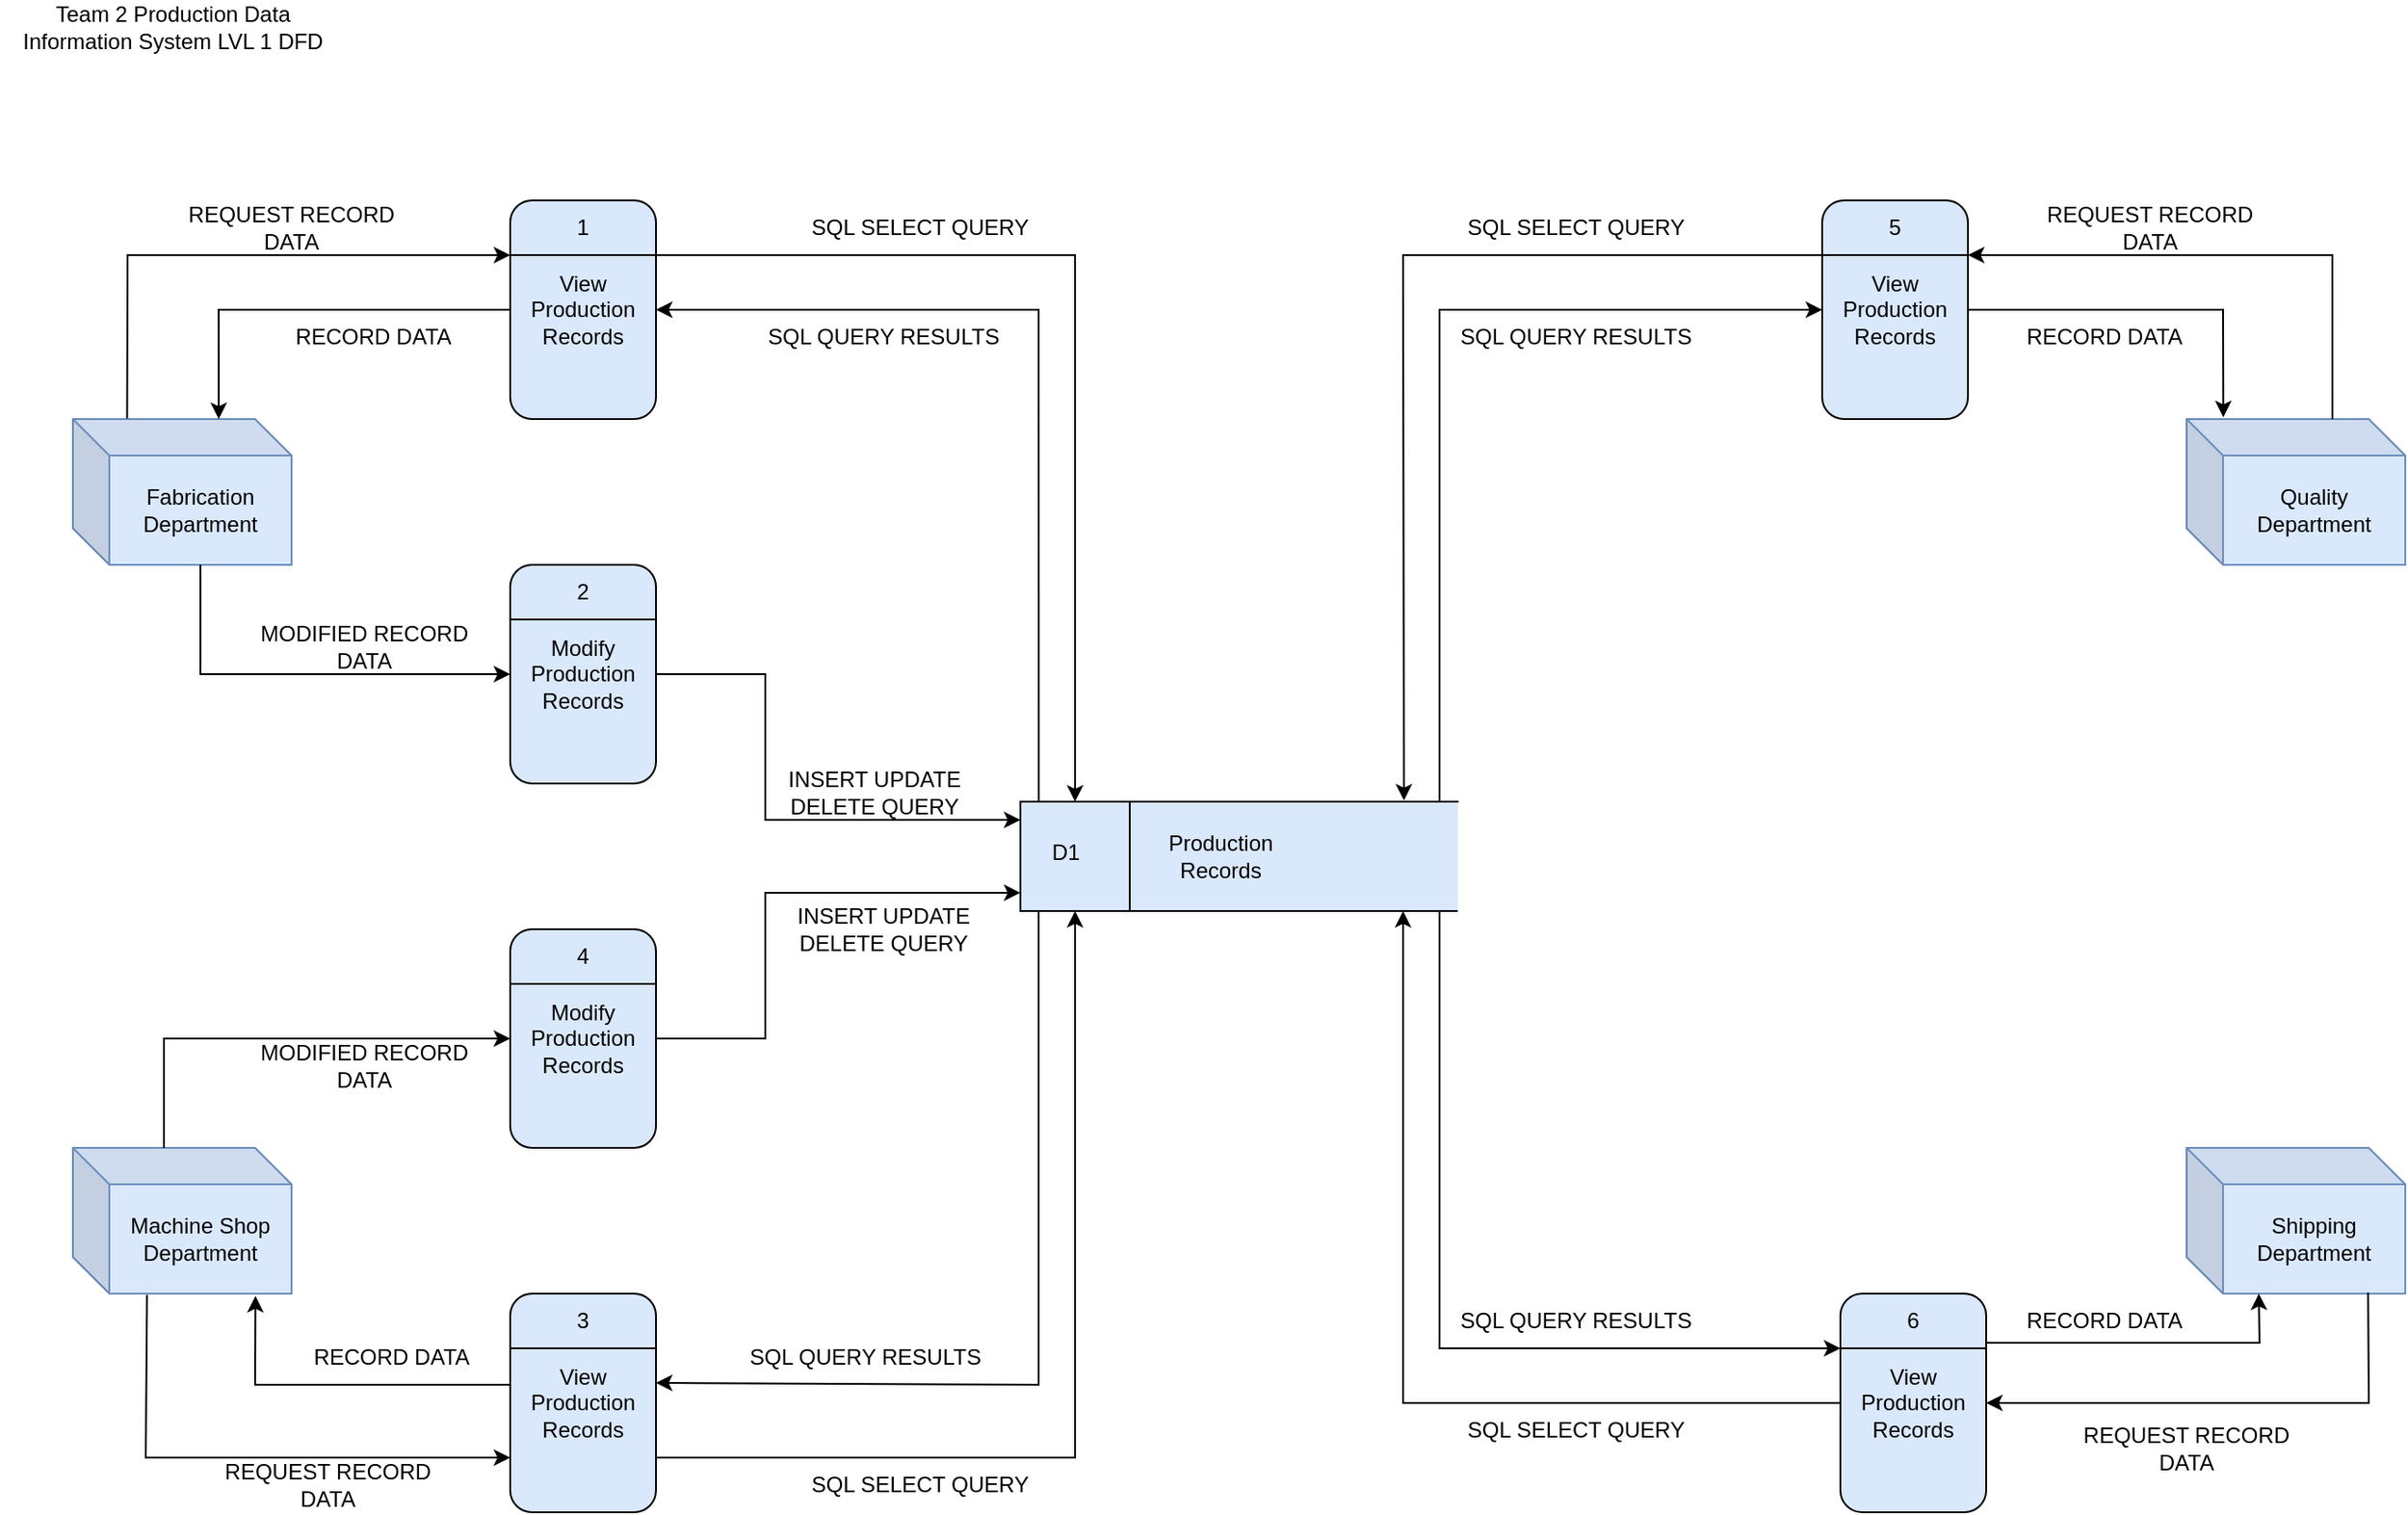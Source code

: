 <mxfile version="28.2.5">
  <diagram name="Page-1" id="cdMoMALlZJhh0rMfwUI2">
    <mxGraphModel dx="2078" dy="924" grid="0" gridSize="10" guides="1" tooltips="1" connect="1" arrows="1" fold="1" page="0" pageScale="1" pageWidth="850" pageHeight="1100" math="0" shadow="0">
      <root>
        <mxCell id="0" />
        <mxCell id="1" parent="0" />
        <mxCell id="Nxj7P1FDlBH2-qxjAzaY-1" value="Fabrication Department" style="shape=cube;whiteSpace=wrap;html=1;boundedLbl=1;backgroundOutline=1;darkOpacity=0.05;darkOpacity2=0.1;fillColor=#dae8fc;strokeColor=#6c8ebf;" vertex="1" parent="1">
          <mxGeometry x="-120" y="240" width="120" height="80" as="geometry" />
        </mxCell>
        <mxCell id="Nxj7P1FDlBH2-qxjAzaY-2" value="Machine Shop Department" style="shape=cube;whiteSpace=wrap;html=1;boundedLbl=1;backgroundOutline=1;darkOpacity=0.05;darkOpacity2=0.1;fillColor=#dae8fc;strokeColor=#6c8ebf;" vertex="1" parent="1">
          <mxGeometry x="-120" y="640" width="120" height="80" as="geometry" />
        </mxCell>
        <mxCell id="Nxj7P1FDlBH2-qxjAzaY-3" value="Quality Department" style="shape=cube;whiteSpace=wrap;html=1;boundedLbl=1;backgroundOutline=1;darkOpacity=0.05;darkOpacity2=0.1;fillColor=#dae8fc;strokeColor=#6c8ebf;" vertex="1" parent="1">
          <mxGeometry x="1040" y="240" width="120" height="80" as="geometry" />
        </mxCell>
        <mxCell id="Nxj7P1FDlBH2-qxjAzaY-4" value="Shipping Department" style="shape=cube;whiteSpace=wrap;html=1;boundedLbl=1;backgroundOutline=1;darkOpacity=0.05;darkOpacity2=0.1;fillColor=#dae8fc;strokeColor=#6c8ebf;" vertex="1" parent="1">
          <mxGeometry x="1040" y="640" width="120" height="80" as="geometry" />
        </mxCell>
        <mxCell id="Nxj7P1FDlBH2-qxjAzaY-9" value="View Production Records" style="rounded=1;whiteSpace=wrap;html=1;fillColor=#dae8fc;strokeColor=default;" vertex="1" parent="1">
          <mxGeometry x="840" y="120" width="80" height="120" as="geometry" />
        </mxCell>
        <mxCell id="Nxj7P1FDlBH2-qxjAzaY-17" value="" style="shape=partialRectangle;whiteSpace=wrap;html=1;bottom=0;right=0;fillColor=#dae8fc;strokeColor=default;" vertex="1" parent="1">
          <mxGeometry x="400" y="450" width="240" height="60" as="geometry" />
        </mxCell>
        <mxCell id="Nxj7P1FDlBH2-qxjAzaY-18" value="" style="endArrow=none;html=1;rounded=0;exitX=0;exitY=1;exitDx=0;exitDy=0;entryX=1;entryY=1;entryDx=0;entryDy=0;" edge="1" parent="1" source="Nxj7P1FDlBH2-qxjAzaY-17" target="Nxj7P1FDlBH2-qxjAzaY-17">
          <mxGeometry width="50" height="50" relative="1" as="geometry">
            <mxPoint x="400" y="480" as="sourcePoint" />
            <mxPoint x="450" y="430" as="targetPoint" />
          </mxGeometry>
        </mxCell>
        <mxCell id="Nxj7P1FDlBH2-qxjAzaY-19" value="" style="endArrow=none;html=1;rounded=0;exitX=0.25;exitY=1;exitDx=0;exitDy=0;entryX=0.25;entryY=0;entryDx=0;entryDy=0;" edge="1" parent="1" source="Nxj7P1FDlBH2-qxjAzaY-17" target="Nxj7P1FDlBH2-qxjAzaY-17">
          <mxGeometry width="50" height="50" relative="1" as="geometry">
            <mxPoint x="400" y="480" as="sourcePoint" />
            <mxPoint x="450" y="430" as="targetPoint" />
          </mxGeometry>
        </mxCell>
        <mxCell id="Nxj7P1FDlBH2-qxjAzaY-20" value="D1" style="text;html=1;align=center;verticalAlign=middle;whiteSpace=wrap;rounded=0;" vertex="1" parent="1">
          <mxGeometry x="415" y="465" width="20" height="25" as="geometry" />
        </mxCell>
        <mxCell id="Nxj7P1FDlBH2-qxjAzaY-21" value="Production Records" style="text;html=1;align=center;verticalAlign=middle;whiteSpace=wrap;rounded=0;" vertex="1" parent="1">
          <mxGeometry x="480" y="465" width="60" height="30" as="geometry" />
        </mxCell>
        <mxCell id="Nxj7P1FDlBH2-qxjAzaY-22" value="" style="endArrow=none;html=1;rounded=0;entryX=1;entryY=0.25;entryDx=0;entryDy=0;exitX=0;exitY=0.25;exitDx=0;exitDy=0;" edge="1" parent="1" source="Nxj7P1FDlBH2-qxjAzaY-9" target="Nxj7P1FDlBH2-qxjAzaY-9">
          <mxGeometry width="50" height="50" relative="1" as="geometry">
            <mxPoint x="580" y="210" as="sourcePoint" />
            <mxPoint x="630" y="160" as="targetPoint" />
          </mxGeometry>
        </mxCell>
        <mxCell id="Nxj7P1FDlBH2-qxjAzaY-23" value="View Production Records" style="rounded=1;whiteSpace=wrap;html=1;fillColor=#dae8fc;strokeColor=default;" vertex="1" parent="1">
          <mxGeometry x="120" y="120" width="80" height="120" as="geometry" />
        </mxCell>
        <mxCell id="Nxj7P1FDlBH2-qxjAzaY-24" value="" style="endArrow=none;html=1;rounded=0;entryX=1;entryY=0.25;entryDx=0;entryDy=0;exitX=0;exitY=0.25;exitDx=0;exitDy=0;" edge="1" parent="1" source="Nxj7P1FDlBH2-qxjAzaY-23" target="Nxj7P1FDlBH2-qxjAzaY-23">
          <mxGeometry width="50" height="50" relative="1" as="geometry">
            <mxPoint x="-140" y="210" as="sourcePoint" />
            <mxPoint x="-90" y="160" as="targetPoint" />
          </mxGeometry>
        </mxCell>
        <mxCell id="Nxj7P1FDlBH2-qxjAzaY-25" value="Modify Production Records" style="rounded=1;whiteSpace=wrap;html=1;fillColor=#dae8fc;strokeColor=default;" vertex="1" parent="1">
          <mxGeometry x="120" y="320" width="80" height="120" as="geometry" />
        </mxCell>
        <mxCell id="Nxj7P1FDlBH2-qxjAzaY-26" value="" style="endArrow=none;html=1;rounded=0;entryX=1;entryY=0.25;entryDx=0;entryDy=0;exitX=0;exitY=0.25;exitDx=0;exitDy=0;" edge="1" parent="1" source="Nxj7P1FDlBH2-qxjAzaY-25" target="Nxj7P1FDlBH2-qxjAzaY-25">
          <mxGeometry width="50" height="50" relative="1" as="geometry">
            <mxPoint x="-140" y="410" as="sourcePoint" />
            <mxPoint x="-90" y="360" as="targetPoint" />
          </mxGeometry>
        </mxCell>
        <mxCell id="Nxj7P1FDlBH2-qxjAzaY-27" value="1" style="text;html=1;align=center;verticalAlign=middle;whiteSpace=wrap;rounded=0;" vertex="1" parent="1">
          <mxGeometry x="145" y="120" width="30" height="30" as="geometry" />
        </mxCell>
        <mxCell id="Nxj7P1FDlBH2-qxjAzaY-28" value="2" style="text;html=1;align=center;verticalAlign=middle;whiteSpace=wrap;rounded=0;" vertex="1" parent="1">
          <mxGeometry x="145" y="320" width="30" height="30" as="geometry" />
        </mxCell>
        <mxCell id="Nxj7P1FDlBH2-qxjAzaY-29" value="5" style="text;html=1;align=center;verticalAlign=middle;whiteSpace=wrap;rounded=0;" vertex="1" parent="1">
          <mxGeometry x="865" y="120" width="30" height="30" as="geometry" />
        </mxCell>
        <mxCell id="Nxj7P1FDlBH2-qxjAzaY-30" value="Team 2 Production Data Information System LVL 1 DFD" style="text;html=1;align=center;verticalAlign=middle;whiteSpace=wrap;rounded=0;" vertex="1" parent="1">
          <mxGeometry x="-160" y="10" width="190" height="30" as="geometry" />
        </mxCell>
        <mxCell id="Nxj7P1FDlBH2-qxjAzaY-35" value="View Production Records" style="rounded=1;whiteSpace=wrap;html=1;fillColor=#dae8fc;strokeColor=default;" vertex="1" parent="1">
          <mxGeometry x="120" y="720" width="80" height="120" as="geometry" />
        </mxCell>
        <mxCell id="Nxj7P1FDlBH2-qxjAzaY-36" value="" style="endArrow=none;html=1;rounded=0;entryX=1;entryY=0.25;entryDx=0;entryDy=0;exitX=0;exitY=0.25;exitDx=0;exitDy=0;" edge="1" parent="1" source="Nxj7P1FDlBH2-qxjAzaY-35" target="Nxj7P1FDlBH2-qxjAzaY-35">
          <mxGeometry width="50" height="50" relative="1" as="geometry">
            <mxPoint x="-140" y="810" as="sourcePoint" />
            <mxPoint x="-90" y="760" as="targetPoint" />
          </mxGeometry>
        </mxCell>
        <mxCell id="Nxj7P1FDlBH2-qxjAzaY-37" value="3" style="text;html=1;align=center;verticalAlign=middle;whiteSpace=wrap;rounded=0;" vertex="1" parent="1">
          <mxGeometry x="145" y="720" width="30" height="30" as="geometry" />
        </mxCell>
        <mxCell id="Nxj7P1FDlBH2-qxjAzaY-38" value="Modify Production Records" style="rounded=1;whiteSpace=wrap;html=1;fillColor=#dae8fc;strokeColor=default;" vertex="1" parent="1">
          <mxGeometry x="120" y="520" width="80" height="120" as="geometry" />
        </mxCell>
        <mxCell id="Nxj7P1FDlBH2-qxjAzaY-39" value="" style="endArrow=none;html=1;rounded=0;entryX=1;entryY=0.25;entryDx=0;entryDy=0;exitX=0;exitY=0.25;exitDx=0;exitDy=0;" edge="1" parent="1" source="Nxj7P1FDlBH2-qxjAzaY-38" target="Nxj7P1FDlBH2-qxjAzaY-38">
          <mxGeometry width="50" height="50" relative="1" as="geometry">
            <mxPoint x="-140" y="610" as="sourcePoint" />
            <mxPoint x="-90" y="560" as="targetPoint" />
          </mxGeometry>
        </mxCell>
        <mxCell id="Nxj7P1FDlBH2-qxjAzaY-40" value="4" style="text;html=1;align=center;verticalAlign=middle;whiteSpace=wrap;rounded=0;" vertex="1" parent="1">
          <mxGeometry x="145" y="520" width="30" height="30" as="geometry" />
        </mxCell>
        <mxCell id="Nxj7P1FDlBH2-qxjAzaY-59" value="" style="endArrow=classic;html=1;rounded=0;exitX=0.248;exitY=-0.004;exitDx=0;exitDy=0;exitPerimeter=0;entryX=0;entryY=0.25;entryDx=0;entryDy=0;" edge="1" parent="1" source="Nxj7P1FDlBH2-qxjAzaY-1" target="Nxj7P1FDlBH2-qxjAzaY-23">
          <mxGeometry width="50" height="50" relative="1" as="geometry">
            <mxPoint x="190" y="300" as="sourcePoint" />
            <mxPoint x="240" y="250" as="targetPoint" />
            <Array as="points">
              <mxPoint x="-90" y="150" />
            </Array>
          </mxGeometry>
        </mxCell>
        <mxCell id="Nxj7P1FDlBH2-qxjAzaY-60" value="" style="endArrow=classic;html=1;rounded=0;exitX=0;exitY=0.5;exitDx=0;exitDy=0;entryX=0.667;entryY=0;entryDx=0;entryDy=0;entryPerimeter=0;" edge="1" parent="1" source="Nxj7P1FDlBH2-qxjAzaY-23" target="Nxj7P1FDlBH2-qxjAzaY-1">
          <mxGeometry width="50" height="50" relative="1" as="geometry">
            <mxPoint x="190" y="300" as="sourcePoint" />
            <mxPoint x="-50" y="238" as="targetPoint" />
            <Array as="points">
              <mxPoint x="-40" y="180" />
            </Array>
          </mxGeometry>
        </mxCell>
        <mxCell id="Nxj7P1FDlBH2-qxjAzaY-64" value="" style="endArrow=classic;html=1;rounded=0;exitX=1;exitY=0.25;exitDx=0;exitDy=0;entryX=0.125;entryY=0;entryDx=0;entryDy=0;entryPerimeter=0;" edge="1" parent="1" source="Nxj7P1FDlBH2-qxjAzaY-23" target="Nxj7P1FDlBH2-qxjAzaY-17">
          <mxGeometry width="50" height="50" relative="1" as="geometry">
            <mxPoint x="190" y="300" as="sourcePoint" />
            <mxPoint x="430" y="330" as="targetPoint" />
            <Array as="points">
              <mxPoint x="430" y="150" />
            </Array>
          </mxGeometry>
        </mxCell>
        <mxCell id="Nxj7P1FDlBH2-qxjAzaY-65" value="" style="endArrow=classic;html=1;rounded=0;entryX=1;entryY=0.5;entryDx=0;entryDy=0;exitX=0.042;exitY=0;exitDx=0;exitDy=0;exitPerimeter=0;" edge="1" parent="1" source="Nxj7P1FDlBH2-qxjAzaY-17" target="Nxj7P1FDlBH2-qxjAzaY-23">
          <mxGeometry width="50" height="50" relative="1" as="geometry">
            <mxPoint x="410" y="380" as="sourcePoint" />
            <mxPoint x="240" y="250" as="targetPoint" />
            <Array as="points">
              <mxPoint x="410" y="180" />
            </Array>
          </mxGeometry>
        </mxCell>
        <mxCell id="Nxj7P1FDlBH2-qxjAzaY-67" value="REQUEST RECORD DATA" style="text;html=1;align=center;verticalAlign=middle;whiteSpace=wrap;rounded=0;" vertex="1" parent="1">
          <mxGeometry x="-60" y="120" width="120" height="30" as="geometry" />
        </mxCell>
        <mxCell id="Nxj7P1FDlBH2-qxjAzaY-68" value="SQL SELECT QUERY" style="text;html=1;align=center;verticalAlign=middle;whiteSpace=wrap;rounded=0;" vertex="1" parent="1">
          <mxGeometry x="280" y="120" width="130" height="30" as="geometry" />
        </mxCell>
        <mxCell id="Nxj7P1FDlBH2-qxjAzaY-69" value="SQL QUERY RESULTS" style="text;html=1;align=center;verticalAlign=middle;whiteSpace=wrap;rounded=0;" vertex="1" parent="1">
          <mxGeometry x="260" y="180" width="130" height="30" as="geometry" />
        </mxCell>
        <mxCell id="Nxj7P1FDlBH2-qxjAzaY-70" value="RECORD DATA" style="text;html=1;align=center;verticalAlign=middle;whiteSpace=wrap;rounded=0;" vertex="1" parent="1">
          <mxGeometry y="180" width="90" height="30" as="geometry" />
        </mxCell>
        <mxCell id="Nxj7P1FDlBH2-qxjAzaY-71" value="" style="endArrow=classic;html=1;rounded=0;exitX=0;exitY=0;exitDx=70;exitDy=80;exitPerimeter=0;entryX=0;entryY=0.5;entryDx=0;entryDy=0;" edge="1" parent="1" source="Nxj7P1FDlBH2-qxjAzaY-1" target="Nxj7P1FDlBH2-qxjAzaY-25">
          <mxGeometry width="50" height="50" relative="1" as="geometry">
            <mxPoint x="290" y="360" as="sourcePoint" />
            <mxPoint x="340" y="310" as="targetPoint" />
            <Array as="points">
              <mxPoint x="-50" y="380" />
            </Array>
          </mxGeometry>
        </mxCell>
        <mxCell id="Nxj7P1FDlBH2-qxjAzaY-72" value="MODIFIED RECORD DATA" style="text;html=1;align=center;verticalAlign=middle;whiteSpace=wrap;rounded=0;" vertex="1" parent="1">
          <mxGeometry x="-20" y="350" width="120" height="30" as="geometry" />
        </mxCell>
        <mxCell id="Nxj7P1FDlBH2-qxjAzaY-73" value="" style="endArrow=classic;html=1;rounded=0;exitX=1;exitY=0.5;exitDx=0;exitDy=0;entryX=0;entryY=0.167;entryDx=0;entryDy=0;entryPerimeter=0;" edge="1" parent="1" source="Nxj7P1FDlBH2-qxjAzaY-25" target="Nxj7P1FDlBH2-qxjAzaY-17">
          <mxGeometry width="50" height="50" relative="1" as="geometry">
            <mxPoint x="290" y="360" as="sourcePoint" />
            <mxPoint x="340" y="310" as="targetPoint" />
            <Array as="points">
              <mxPoint x="260" y="380" />
              <mxPoint x="260" y="460" />
            </Array>
          </mxGeometry>
        </mxCell>
        <mxCell id="Nxj7P1FDlBH2-qxjAzaY-74" value="INSERT UPDATE DELETE QUERY" style="text;html=1;align=center;verticalAlign=middle;whiteSpace=wrap;rounded=0;" vertex="1" parent="1">
          <mxGeometry x="260" y="430" width="120" height="30" as="geometry" />
        </mxCell>
        <mxCell id="Nxj7P1FDlBH2-qxjAzaY-76" value="" style="endArrow=classic;html=1;rounded=0;exitX=0;exitY=0;exitDx=50;exitDy=0;exitPerimeter=0;entryX=0;entryY=0.5;entryDx=0;entryDy=0;" edge="1" parent="1" source="Nxj7P1FDlBH2-qxjAzaY-2" target="Nxj7P1FDlBH2-qxjAzaY-38">
          <mxGeometry width="50" height="50" relative="1" as="geometry">
            <mxPoint x="50" y="540" as="sourcePoint" />
            <mxPoint x="100" y="490" as="targetPoint" />
            <Array as="points">
              <mxPoint x="-70" y="580" />
            </Array>
          </mxGeometry>
        </mxCell>
        <mxCell id="Nxj7P1FDlBH2-qxjAzaY-77" value="MODIFIED RECORD DATA" style="text;html=1;align=center;verticalAlign=middle;whiteSpace=wrap;rounded=0;" vertex="1" parent="1">
          <mxGeometry x="-20" y="580" width="120" height="30" as="geometry" />
        </mxCell>
        <mxCell id="Nxj7P1FDlBH2-qxjAzaY-78" value="" style="endArrow=classic;html=1;rounded=0;exitX=1;exitY=0.5;exitDx=0;exitDy=0;entryX=0;entryY=0.833;entryDx=0;entryDy=0;entryPerimeter=0;" edge="1" parent="1" source="Nxj7P1FDlBH2-qxjAzaY-38" target="Nxj7P1FDlBH2-qxjAzaY-17">
          <mxGeometry width="50" height="50" relative="1" as="geometry">
            <mxPoint x="50" y="540" as="sourcePoint" />
            <mxPoint x="100" y="490" as="targetPoint" />
            <Array as="points">
              <mxPoint x="260" y="580" />
              <mxPoint x="260" y="500" />
            </Array>
          </mxGeometry>
        </mxCell>
        <mxCell id="Nxj7P1FDlBH2-qxjAzaY-79" value="INSERT UPDATE DELETE QUERY" style="text;html=1;align=center;verticalAlign=middle;whiteSpace=wrap;rounded=0;" vertex="1" parent="1">
          <mxGeometry x="265" y="505" width="120" height="30" as="geometry" />
        </mxCell>
        <mxCell id="Nxj7P1FDlBH2-qxjAzaY-80" value="" style="endArrow=classic;html=1;rounded=0;entryX=0;entryY=0.75;entryDx=0;entryDy=0;exitX=0.339;exitY=1.009;exitDx=0;exitDy=0;exitPerimeter=0;" edge="1" parent="1" source="Nxj7P1FDlBH2-qxjAzaY-2" target="Nxj7P1FDlBH2-qxjAzaY-35">
          <mxGeometry width="50" height="50" relative="1" as="geometry">
            <mxPoint x="-100" y="800" as="sourcePoint" />
            <mxPoint x="100" y="660" as="targetPoint" />
            <Array as="points">
              <mxPoint x="-80" y="810" />
            </Array>
          </mxGeometry>
        </mxCell>
        <mxCell id="Nxj7P1FDlBH2-qxjAzaY-81" value="REQUEST RECORD DATA" style="text;html=1;align=center;verticalAlign=middle;whiteSpace=wrap;rounded=0;" vertex="1" parent="1">
          <mxGeometry x="-40" y="810" width="120" height="30" as="geometry" />
        </mxCell>
        <mxCell id="Nxj7P1FDlBH2-qxjAzaY-82" value="" style="endArrow=classic;html=1;rounded=0;exitX=1;exitY=0.75;exitDx=0;exitDy=0;" edge="1" parent="1" source="Nxj7P1FDlBH2-qxjAzaY-35">
          <mxGeometry width="50" height="50" relative="1" as="geometry">
            <mxPoint x="50" y="710" as="sourcePoint" />
            <mxPoint x="430" y="510" as="targetPoint" />
            <Array as="points">
              <mxPoint x="430" y="810" />
            </Array>
          </mxGeometry>
        </mxCell>
        <mxCell id="Nxj7P1FDlBH2-qxjAzaY-84" value="" style="endArrow=classic;html=1;rounded=0;entryX=0.835;entryY=1.016;entryDx=0;entryDy=0;entryPerimeter=0;exitX=0;exitY=0.417;exitDx=0;exitDy=0;exitPerimeter=0;" edge="1" parent="1" source="Nxj7P1FDlBH2-qxjAzaY-35" target="Nxj7P1FDlBH2-qxjAzaY-2">
          <mxGeometry width="50" height="50" relative="1" as="geometry">
            <mxPoint x="110" y="770" as="sourcePoint" />
            <mxPoint x="-20" y="730" as="targetPoint" />
            <Array as="points">
              <mxPoint x="-20" y="770" />
            </Array>
          </mxGeometry>
        </mxCell>
        <mxCell id="Nxj7P1FDlBH2-qxjAzaY-85" value="RECORD DATA" style="text;html=1;align=center;verticalAlign=middle;whiteSpace=wrap;rounded=0;" vertex="1" parent="1">
          <mxGeometry x="10" y="740" width="90" height="30" as="geometry" />
        </mxCell>
        <mxCell id="Nxj7P1FDlBH2-qxjAzaY-87" value="" style="endArrow=classic;html=1;rounded=0;" edge="1" parent="1">
          <mxGeometry width="50" height="50" relative="1" as="geometry">
            <mxPoint x="410" y="510" as="sourcePoint" />
            <mxPoint x="200" y="769" as="targetPoint" />
            <Array as="points">
              <mxPoint x="410" y="770" />
            </Array>
          </mxGeometry>
        </mxCell>
        <mxCell id="Nxj7P1FDlBH2-qxjAzaY-88" value="SQL QUERY RESULTS" style="text;html=1;align=center;verticalAlign=middle;whiteSpace=wrap;rounded=0;" vertex="1" parent="1">
          <mxGeometry x="250" y="740" width="130" height="30" as="geometry" />
        </mxCell>
        <mxCell id="Nxj7P1FDlBH2-qxjAzaY-89" value="SQL SELECT QUERY" style="text;html=1;align=center;verticalAlign=middle;whiteSpace=wrap;rounded=0;" vertex="1" parent="1">
          <mxGeometry x="280" y="810" width="130" height="30" as="geometry" />
        </mxCell>
        <mxCell id="Nxj7P1FDlBH2-qxjAzaY-97" value="View Production Records" style="rounded=1;whiteSpace=wrap;html=1;fillColor=#dae8fc;strokeColor=default;" vertex="1" parent="1">
          <mxGeometry x="850" y="720" width="80" height="120" as="geometry" />
        </mxCell>
        <mxCell id="Nxj7P1FDlBH2-qxjAzaY-98" value="" style="endArrow=none;html=1;rounded=0;entryX=1;entryY=0.25;entryDx=0;entryDy=0;exitX=0;exitY=0.25;exitDx=0;exitDy=0;" edge="1" parent="1" source="Nxj7P1FDlBH2-qxjAzaY-97" target="Nxj7P1FDlBH2-qxjAzaY-97">
          <mxGeometry width="50" height="50" relative="1" as="geometry">
            <mxPoint x="590" y="810" as="sourcePoint" />
            <mxPoint x="640" y="760" as="targetPoint" />
          </mxGeometry>
        </mxCell>
        <mxCell id="Nxj7P1FDlBH2-qxjAzaY-99" value="6" style="text;html=1;align=center;verticalAlign=middle;whiteSpace=wrap;rounded=0;" vertex="1" parent="1">
          <mxGeometry x="875" y="720" width="30" height="30" as="geometry" />
        </mxCell>
        <mxCell id="Nxj7P1FDlBH2-qxjAzaY-101" value="" style="endArrow=classic;html=1;rounded=0;exitX=0.667;exitY=0;exitDx=0;exitDy=0;exitPerimeter=0;" edge="1" parent="1" source="Nxj7P1FDlBH2-qxjAzaY-3">
          <mxGeometry width="50" height="50" relative="1" as="geometry">
            <mxPoint x="1120" y="230" as="sourcePoint" />
            <mxPoint x="920" y="150" as="targetPoint" />
            <Array as="points">
              <mxPoint x="1120" y="150" />
            </Array>
          </mxGeometry>
        </mxCell>
        <mxCell id="Nxj7P1FDlBH2-qxjAzaY-102" value="" style="endArrow=classic;html=1;rounded=0;exitX=0;exitY=0.25;exitDx=0;exitDy=0;entryX=0.877;entryY=-0.011;entryDx=0;entryDy=0;entryPerimeter=0;" edge="1" parent="1" source="Nxj7P1FDlBH2-qxjAzaY-9" target="Nxj7P1FDlBH2-qxjAzaY-17">
          <mxGeometry width="50" height="50" relative="1" as="geometry">
            <mxPoint x="850" y="290" as="sourcePoint" />
            <mxPoint x="610" y="440" as="targetPoint" />
            <Array as="points">
              <mxPoint x="610" y="150" />
            </Array>
          </mxGeometry>
        </mxCell>
        <mxCell id="Nxj7P1FDlBH2-qxjAzaY-103" value="REQUEST RECORD DATA" style="text;html=1;align=center;verticalAlign=middle;whiteSpace=wrap;rounded=0;" vertex="1" parent="1">
          <mxGeometry x="960" y="120" width="120" height="30" as="geometry" />
        </mxCell>
        <mxCell id="Nxj7P1FDlBH2-qxjAzaY-104" value="SQL SELECT QUERY" style="text;html=1;align=center;verticalAlign=middle;whiteSpace=wrap;rounded=0;" vertex="1" parent="1">
          <mxGeometry x="640" y="120" width="130" height="30" as="geometry" />
        </mxCell>
        <mxCell id="Nxj7P1FDlBH2-qxjAzaY-105" value="" style="endArrow=classic;html=1;rounded=0;entryX=0;entryY=0.5;entryDx=0;entryDy=0;" edge="1" parent="1" target="Nxj7P1FDlBH2-qxjAzaY-9">
          <mxGeometry width="50" height="50" relative="1" as="geometry">
            <mxPoint x="630" y="450" as="sourcePoint" />
            <mxPoint x="630" y="240" as="targetPoint" />
            <Array as="points">
              <mxPoint x="630" y="180" />
            </Array>
          </mxGeometry>
        </mxCell>
        <mxCell id="Nxj7P1FDlBH2-qxjAzaY-106" value="SQL QUERY RESULTS" style="text;html=1;align=center;verticalAlign=middle;whiteSpace=wrap;rounded=0;" vertex="1" parent="1">
          <mxGeometry x="640" y="180" width="130" height="30" as="geometry" />
        </mxCell>
        <mxCell id="Nxj7P1FDlBH2-qxjAzaY-107" value="" style="endArrow=classic;html=1;rounded=0;exitX=1;exitY=0.5;exitDx=0;exitDy=0;entryX=0.168;entryY=-0.013;entryDx=0;entryDy=0;entryPerimeter=0;" edge="1" parent="1" source="Nxj7P1FDlBH2-qxjAzaY-9" target="Nxj7P1FDlBH2-qxjAzaY-3">
          <mxGeometry width="50" height="50" relative="1" as="geometry">
            <mxPoint x="860" y="290" as="sourcePoint" />
            <mxPoint x="1060" y="230" as="targetPoint" />
            <Array as="points">
              <mxPoint x="1060" y="180" />
            </Array>
          </mxGeometry>
        </mxCell>
        <mxCell id="Nxj7P1FDlBH2-qxjAzaY-108" value="RECORD DATA" style="text;html=1;align=center;verticalAlign=middle;whiteSpace=wrap;rounded=0;" vertex="1" parent="1">
          <mxGeometry x="950" y="180" width="90" height="30" as="geometry" />
        </mxCell>
        <mxCell id="Nxj7P1FDlBH2-qxjAzaY-109" value="" style="endArrow=classic;html=1;rounded=0;entryX=1;entryY=0.5;entryDx=0;entryDy=0;exitX=0.83;exitY=0.992;exitDx=0;exitDy=0;exitPerimeter=0;" edge="1" parent="1" source="Nxj7P1FDlBH2-qxjAzaY-4" target="Nxj7P1FDlBH2-qxjAzaY-97">
          <mxGeometry width="50" height="50" relative="1" as="geometry">
            <mxPoint x="1139" y="723" as="sourcePoint" />
            <mxPoint x="1050" y="650" as="targetPoint" />
            <Array as="points">
              <mxPoint x="1140" y="780" />
            </Array>
          </mxGeometry>
        </mxCell>
        <mxCell id="Nxj7P1FDlBH2-qxjAzaY-110" value="" style="endArrow=classic;html=1;rounded=0;exitX=0;exitY=0.5;exitDx=0;exitDy=0;" edge="1" parent="1" source="Nxj7P1FDlBH2-qxjAzaY-97">
          <mxGeometry width="50" height="50" relative="1" as="geometry">
            <mxPoint x="1060" y="590" as="sourcePoint" />
            <mxPoint x="610" y="510" as="targetPoint" />
            <Array as="points">
              <mxPoint x="610" y="780" />
            </Array>
          </mxGeometry>
        </mxCell>
        <mxCell id="Nxj7P1FDlBH2-qxjAzaY-111" value="" style="endArrow=classic;html=1;rounded=0;entryX=0;entryY=0.25;entryDx=0;entryDy=0;" edge="1" parent="1" target="Nxj7P1FDlBH2-qxjAzaY-97">
          <mxGeometry width="50" height="50" relative="1" as="geometry">
            <mxPoint x="630" y="510" as="sourcePoint" />
            <mxPoint x="850" y="740" as="targetPoint" />
            <Array as="points">
              <mxPoint x="630" y="750" />
            </Array>
          </mxGeometry>
        </mxCell>
        <mxCell id="Nxj7P1FDlBH2-qxjAzaY-112" value="" style="endArrow=classic;html=1;rounded=0;exitX=1;exitY=0.25;exitDx=0;exitDy=0;entryX=0.33;entryY=1.038;entryDx=0;entryDy=0;entryPerimeter=0;" edge="1" parent="1">
          <mxGeometry width="50" height="50" relative="1" as="geometry">
            <mxPoint x="930" y="746.96" as="sourcePoint" />
            <mxPoint x="1079.6" y="720.0" as="targetPoint" />
            <Array as="points">
              <mxPoint x="1080" y="746.96" />
            </Array>
          </mxGeometry>
        </mxCell>
        <mxCell id="Nxj7P1FDlBH2-qxjAzaY-113" value="RECORD DATA" style="text;html=1;align=center;verticalAlign=middle;whiteSpace=wrap;rounded=0;" vertex="1" parent="1">
          <mxGeometry x="950" y="720" width="90" height="30" as="geometry" />
        </mxCell>
        <mxCell id="Nxj7P1FDlBH2-qxjAzaY-114" value="REQUEST RECORD DATA" style="text;html=1;align=center;verticalAlign=middle;whiteSpace=wrap;rounded=0;" vertex="1" parent="1">
          <mxGeometry x="980" y="790" width="120" height="30" as="geometry" />
        </mxCell>
        <mxCell id="Nxj7P1FDlBH2-qxjAzaY-115" value="SQL QUERY RESULTS" style="text;html=1;align=center;verticalAlign=middle;whiteSpace=wrap;rounded=0;" vertex="1" parent="1">
          <mxGeometry x="640" y="720" width="130" height="30" as="geometry" />
        </mxCell>
        <mxCell id="Nxj7P1FDlBH2-qxjAzaY-116" value="SQL SELECT QUERY" style="text;html=1;align=center;verticalAlign=middle;whiteSpace=wrap;rounded=0;" vertex="1" parent="1">
          <mxGeometry x="640" y="780" width="130" height="30" as="geometry" />
        </mxCell>
      </root>
    </mxGraphModel>
  </diagram>
</mxfile>

